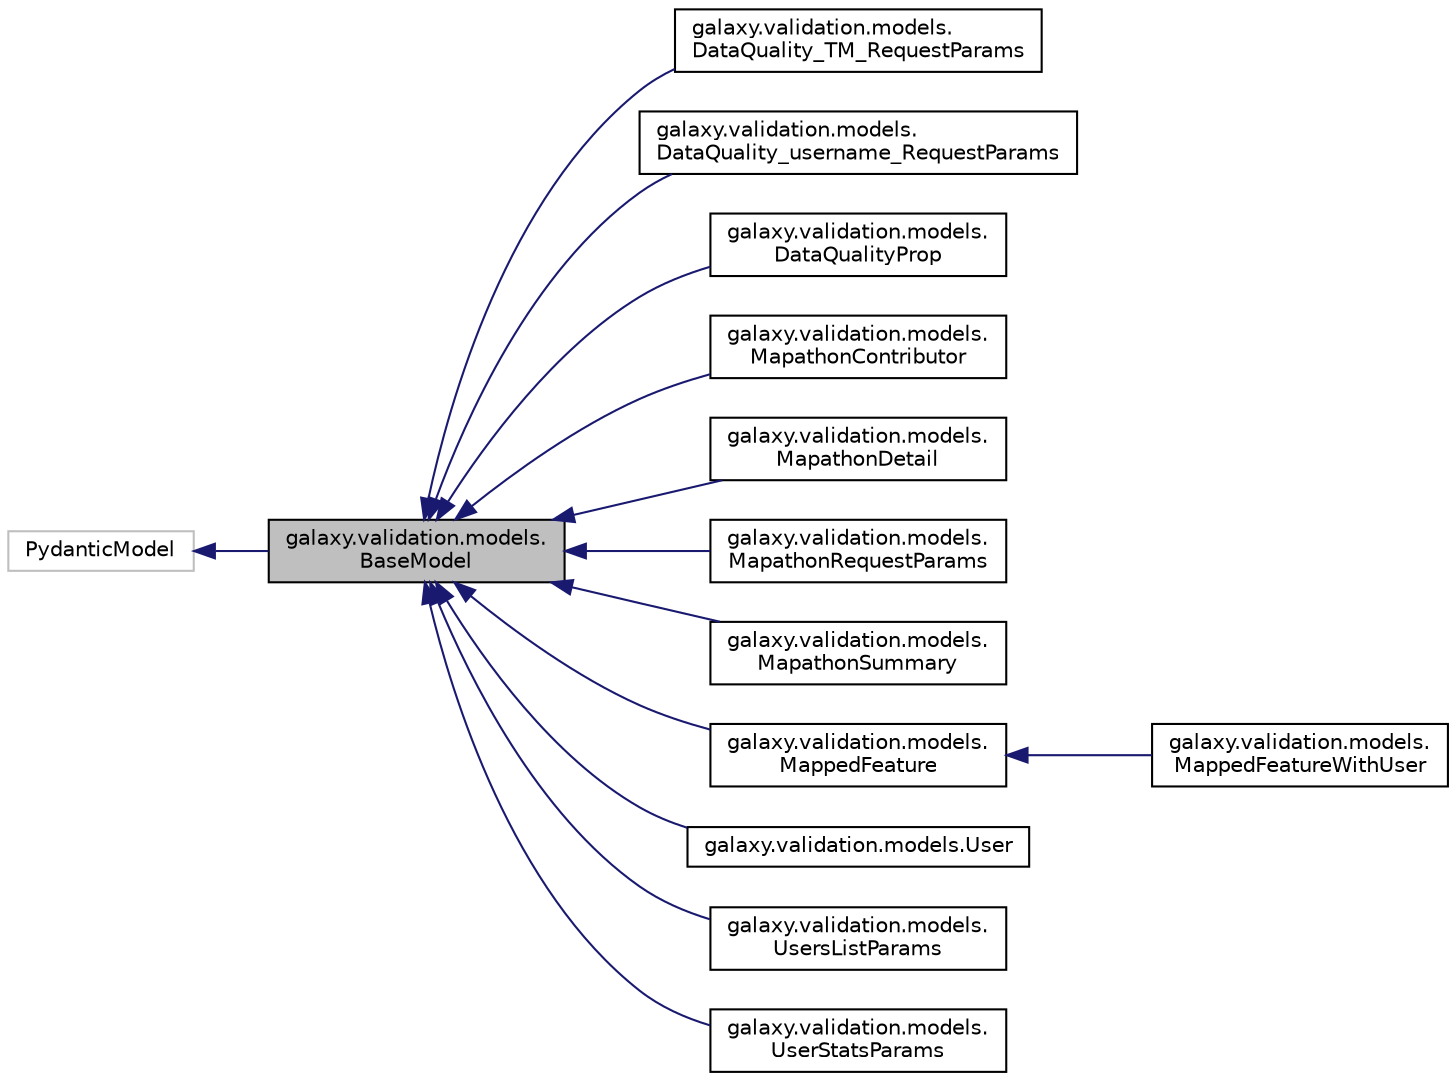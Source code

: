 digraph "galaxy.validation.models.BaseModel"
{
 // LATEX_PDF_SIZE
  edge [fontname="Helvetica",fontsize="10",labelfontname="Helvetica",labelfontsize="10"];
  node [fontname="Helvetica",fontsize="10",shape=record];
  rankdir="LR";
  Node1 [label="galaxy.validation.models.\lBaseModel",height=0.2,width=0.4,color="black", fillcolor="grey75", style="filled", fontcolor="black",tooltip=" "];
  Node2 -> Node1 [dir="back",color="midnightblue",fontsize="10",style="solid",fontname="Helvetica"];
  Node2 [label="PydanticModel",height=0.2,width=0.4,color="grey75", fillcolor="white", style="filled",tooltip=" "];
  Node1 -> Node3 [dir="back",color="midnightblue",fontsize="10",style="solid",fontname="Helvetica"];
  Node3 [label="galaxy.validation.models.\lDataQuality_TM_RequestParams",height=0.2,width=0.4,color="black", fillcolor="white", style="filled",URL="$classgalaxy_1_1validation_1_1models_1_1DataQuality__TM__RequestParams.html",tooltip=" "];
  Node1 -> Node4 [dir="back",color="midnightblue",fontsize="10",style="solid",fontname="Helvetica"];
  Node4 [label="galaxy.validation.models.\lDataQuality_username_RequestParams",height=0.2,width=0.4,color="black", fillcolor="white", style="filled",URL="$classgalaxy_1_1validation_1_1models_1_1DataQuality__username__RequestParams.html",tooltip=" "];
  Node1 -> Node5 [dir="back",color="midnightblue",fontsize="10",style="solid",fontname="Helvetica"];
  Node5 [label="galaxy.validation.models.\lDataQualityProp",height=0.2,width=0.4,color="black", fillcolor="white", style="filled",URL="$classgalaxy_1_1validation_1_1models_1_1DataQualityProp.html",tooltip=" "];
  Node1 -> Node6 [dir="back",color="midnightblue",fontsize="10",style="solid",fontname="Helvetica"];
  Node6 [label="galaxy.validation.models.\lMapathonContributor",height=0.2,width=0.4,color="black", fillcolor="white", style="filled",URL="$classgalaxy_1_1validation_1_1models_1_1MapathonContributor.html",tooltip=" "];
  Node1 -> Node7 [dir="back",color="midnightblue",fontsize="10",style="solid",fontname="Helvetica"];
  Node7 [label="galaxy.validation.models.\lMapathonDetail",height=0.2,width=0.4,color="black", fillcolor="white", style="filled",URL="$classgalaxy_1_1validation_1_1models_1_1MapathonDetail.html",tooltip=" "];
  Node1 -> Node8 [dir="back",color="midnightblue",fontsize="10",style="solid",fontname="Helvetica"];
  Node8 [label="galaxy.validation.models.\lMapathonRequestParams",height=0.2,width=0.4,color="black", fillcolor="white", style="filled",URL="$classgalaxy_1_1validation_1_1models_1_1MapathonRequestParams.html",tooltip=" "];
  Node1 -> Node9 [dir="back",color="midnightblue",fontsize="10",style="solid",fontname="Helvetica"];
  Node9 [label="galaxy.validation.models.\lMapathonSummary",height=0.2,width=0.4,color="black", fillcolor="white", style="filled",URL="$classgalaxy_1_1validation_1_1models_1_1MapathonSummary.html",tooltip=" "];
  Node1 -> Node10 [dir="back",color="midnightblue",fontsize="10",style="solid",fontname="Helvetica"];
  Node10 [label="galaxy.validation.models.\lMappedFeature",height=0.2,width=0.4,color="black", fillcolor="white", style="filled",URL="$classgalaxy_1_1validation_1_1models_1_1MappedFeature.html",tooltip=" "];
  Node10 -> Node11 [dir="back",color="midnightblue",fontsize="10",style="solid",fontname="Helvetica"];
  Node11 [label="galaxy.validation.models.\lMappedFeatureWithUser",height=0.2,width=0.4,color="black", fillcolor="white", style="filled",URL="$classgalaxy_1_1validation_1_1models_1_1MappedFeatureWithUser.html",tooltip=" "];
  Node1 -> Node12 [dir="back",color="midnightblue",fontsize="10",style="solid",fontname="Helvetica"];
  Node12 [label="galaxy.validation.models.User",height=0.2,width=0.4,color="black", fillcolor="white", style="filled",URL="$classgalaxy_1_1validation_1_1models_1_1User.html",tooltip=" "];
  Node1 -> Node13 [dir="back",color="midnightblue",fontsize="10",style="solid",fontname="Helvetica"];
  Node13 [label="galaxy.validation.models.\lUsersListParams",height=0.2,width=0.4,color="black", fillcolor="white", style="filled",URL="$classgalaxy_1_1validation_1_1models_1_1UsersListParams.html",tooltip=" "];
  Node1 -> Node14 [dir="back",color="midnightblue",fontsize="10",style="solid",fontname="Helvetica"];
  Node14 [label="galaxy.validation.models.\lUserStatsParams",height=0.2,width=0.4,color="black", fillcolor="white", style="filled",URL="$classgalaxy_1_1validation_1_1models_1_1UserStatsParams.html",tooltip=" "];
}
